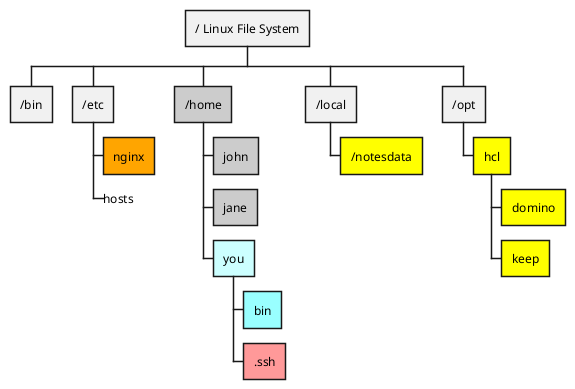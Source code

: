 @startwbs LinuxFileSystem
* / Linux File System
** /bin
** /etc
***[#orange] nginx
***_ hosts
**[#cccccc] /home
***[#cccccc] john
***[#cccccc] jane
***[#ccffff] you
****[#99ffff] bin
****[#ff9999] .ssh
** /local
***[#yellow] /notesdata
** /opt
***[#yellow] hcl
****[#yellow] domino
****[#yellow] keep
@endwbs